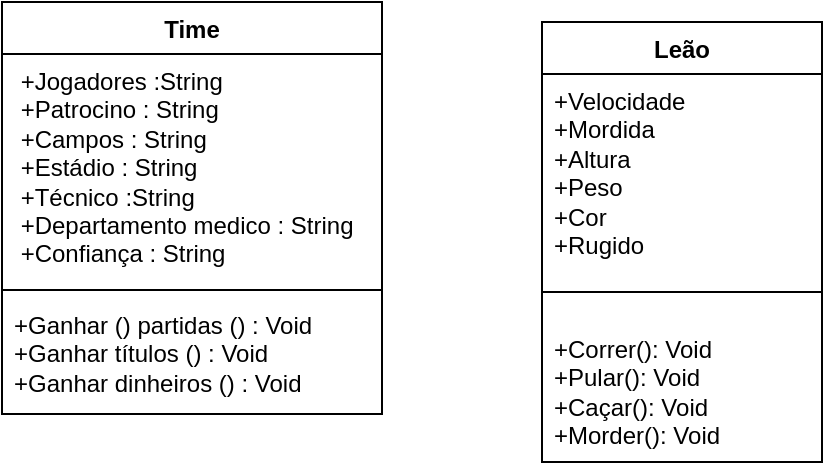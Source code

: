 <mxfile version="21.6.9" type="device">
  <diagram name="Página-1" id="mlMj5w5KnbGRlU1zVi5i">
    <mxGraphModel dx="1050" dy="574" grid="1" gridSize="10" guides="1" tooltips="1" connect="1" arrows="1" fold="1" page="1" pageScale="1" pageWidth="827" pageHeight="1169" math="0" shadow="0">
      <root>
        <mxCell id="0" />
        <mxCell id="1" parent="0" />
        <mxCell id="abdPt3TWHZEVfJF2_TQh-1" value="&lt;font style=&quot;vertical-align: inherit;&quot;&gt;&lt;font style=&quot;vertical-align: inherit;&quot;&gt;Time&lt;/font&gt;&lt;/font&gt;" style="swimlane;fontStyle=1;align=center;verticalAlign=top;childLayout=stackLayout;horizontal=1;startSize=26;horizontalStack=0;resizeParent=1;resizeParentMax=0;resizeLast=0;collapsible=1;marginBottom=0;whiteSpace=wrap;html=1;" parent="1" vertex="1">
          <mxGeometry x="330" y="250" width="190" height="206" as="geometry" />
        </mxCell>
        <mxCell id="abdPt3TWHZEVfJF2_TQh-2" value="&lt;font style=&quot;vertical-align: inherit;&quot;&gt;&lt;font style=&quot;vertical-align: inherit;&quot;&gt;&lt;font style=&quot;vertical-align: inherit;&quot;&gt;&lt;font style=&quot;vertical-align: inherit;&quot;&gt;&lt;font style=&quot;vertical-align: inherit;&quot;&gt;&lt;font style=&quot;vertical-align: inherit;&quot;&gt;&amp;nbsp;+Jogadores :String&lt;/font&gt;&lt;/font&gt;&lt;br&gt;&lt;/font&gt;&lt;/font&gt;&lt;font style=&quot;vertical-align: inherit;&quot;&gt;&lt;font style=&quot;vertical-align: inherit;&quot;&gt;&amp;nbsp;+Patrocino : String&lt;br&gt;&lt;/font&gt;&lt;/font&gt;&lt;font style=&quot;vertical-align: inherit;&quot;&gt;&lt;font style=&quot;vertical-align: inherit;&quot;&gt;&amp;nbsp;+Campos : String&amp;nbsp;&lt;br&gt;&lt;/font&gt;&lt;/font&gt;&lt;font style=&quot;vertical-align: inherit;&quot;&gt;&lt;font style=&quot;vertical-align: inherit;&quot;&gt;&amp;nbsp;+Estádio : String&lt;br&gt;&lt;/font&gt;&lt;/font&gt;&amp;nbsp;+Técnico :String&lt;br&gt;&amp;nbsp;+Departamento medico : String&lt;br&gt;&amp;nbsp;+Confiança : String&lt;br&gt;&lt;/font&gt;&lt;/font&gt;" style="text;strokeColor=none;fillColor=none;align=left;verticalAlign=top;spacingLeft=4;spacingRight=4;overflow=hidden;rotatable=0;points=[[0,0.5],[1,0.5]];portConstraint=eastwest;whiteSpace=wrap;html=1;" parent="abdPt3TWHZEVfJF2_TQh-1" vertex="1">
          <mxGeometry y="26" width="190" height="114" as="geometry" />
        </mxCell>
        <mxCell id="abdPt3TWHZEVfJF2_TQh-3" value="" style="line;strokeWidth=1;fillColor=none;align=left;verticalAlign=middle;spacingTop=-1;spacingLeft=3;spacingRight=3;rotatable=0;labelPosition=right;points=[];portConstraint=eastwest;strokeColor=inherit;" parent="abdPt3TWHZEVfJF2_TQh-1" vertex="1">
          <mxGeometry y="140" width="190" height="8" as="geometry" />
        </mxCell>
        <mxCell id="abdPt3TWHZEVfJF2_TQh-4" value="&lt;font style=&quot;vertical-align: inherit;&quot;&gt;&lt;font style=&quot;vertical-align: inherit;&quot;&gt;+Ganhar () partidas () : Void&lt;br&gt;+Ganhar títulos () : Void&lt;br&gt;+Ganhar dinheiros () : Void&lt;br&gt;&lt;/font&gt;&lt;/font&gt;" style="text;strokeColor=none;fillColor=none;align=left;verticalAlign=top;spacingLeft=4;spacingRight=4;overflow=hidden;rotatable=0;points=[[0,0.5],[1,0.5]];portConstraint=eastwest;whiteSpace=wrap;html=1;" parent="abdPt3TWHZEVfJF2_TQh-1" vertex="1">
          <mxGeometry y="148" width="190" height="58" as="geometry" />
        </mxCell>
        <mxCell id="q3WeP8K-uTpCB4raGfna-5" value="Leão" style="swimlane;fontStyle=1;align=center;verticalAlign=top;childLayout=stackLayout;horizontal=1;startSize=26;horizontalStack=0;resizeParent=1;resizeParentMax=0;resizeLast=0;collapsible=1;marginBottom=0;whiteSpace=wrap;html=1;" vertex="1" parent="1">
          <mxGeometry x="600" y="260" width="140" height="220" as="geometry" />
        </mxCell>
        <mxCell id="q3WeP8K-uTpCB4raGfna-6" value="+Velocidade&lt;br&gt;+Mordida&lt;br&gt;+Altura&lt;br&gt;+Peso&lt;br&gt;+Cor&lt;br&gt;+Rugido" style="text;align=left;verticalAlign=top;spacingLeft=4;spacingRight=4;overflow=hidden;rotatable=0;points=[[0,0.5],[1,0.5]];portConstraint=eastwest;whiteSpace=wrap;html=1;strokeWidth=5;" vertex="1" parent="q3WeP8K-uTpCB4raGfna-5">
          <mxGeometry y="26" width="140" height="94" as="geometry" />
        </mxCell>
        <mxCell id="q3WeP8K-uTpCB4raGfna-7" value="" style="line;strokeWidth=1;fillColor=none;align=left;verticalAlign=middle;spacingTop=-1;spacingLeft=3;spacingRight=3;rotatable=0;labelPosition=right;points=[];portConstraint=eastwest;strokeColor=inherit;" vertex="1" parent="q3WeP8K-uTpCB4raGfna-5">
          <mxGeometry y="120" width="140" height="30" as="geometry" />
        </mxCell>
        <mxCell id="q3WeP8K-uTpCB4raGfna-12" value="&lt;font style=&quot;vertical-align: inherit;&quot;&gt;&lt;font style=&quot;vertical-align: inherit;&quot;&gt;+Correr(): Void&lt;br&gt;+Pular(): Void&lt;br&gt;+Caçar(): Void&lt;br&gt;+Morder(): Void&lt;br&gt;&lt;/font&gt;&lt;/font&gt;" style="text;strokeColor=none;fillColor=none;align=left;verticalAlign=top;spacingLeft=4;spacingRight=4;overflow=hidden;rotatable=0;points=[[0,0.5],[1,0.5]];portConstraint=eastwest;whiteSpace=wrap;html=1;strokeWidth=1;" vertex="1" parent="q3WeP8K-uTpCB4raGfna-5">
          <mxGeometry y="150" width="140" height="70" as="geometry" />
        </mxCell>
      </root>
    </mxGraphModel>
  </diagram>
</mxfile>
